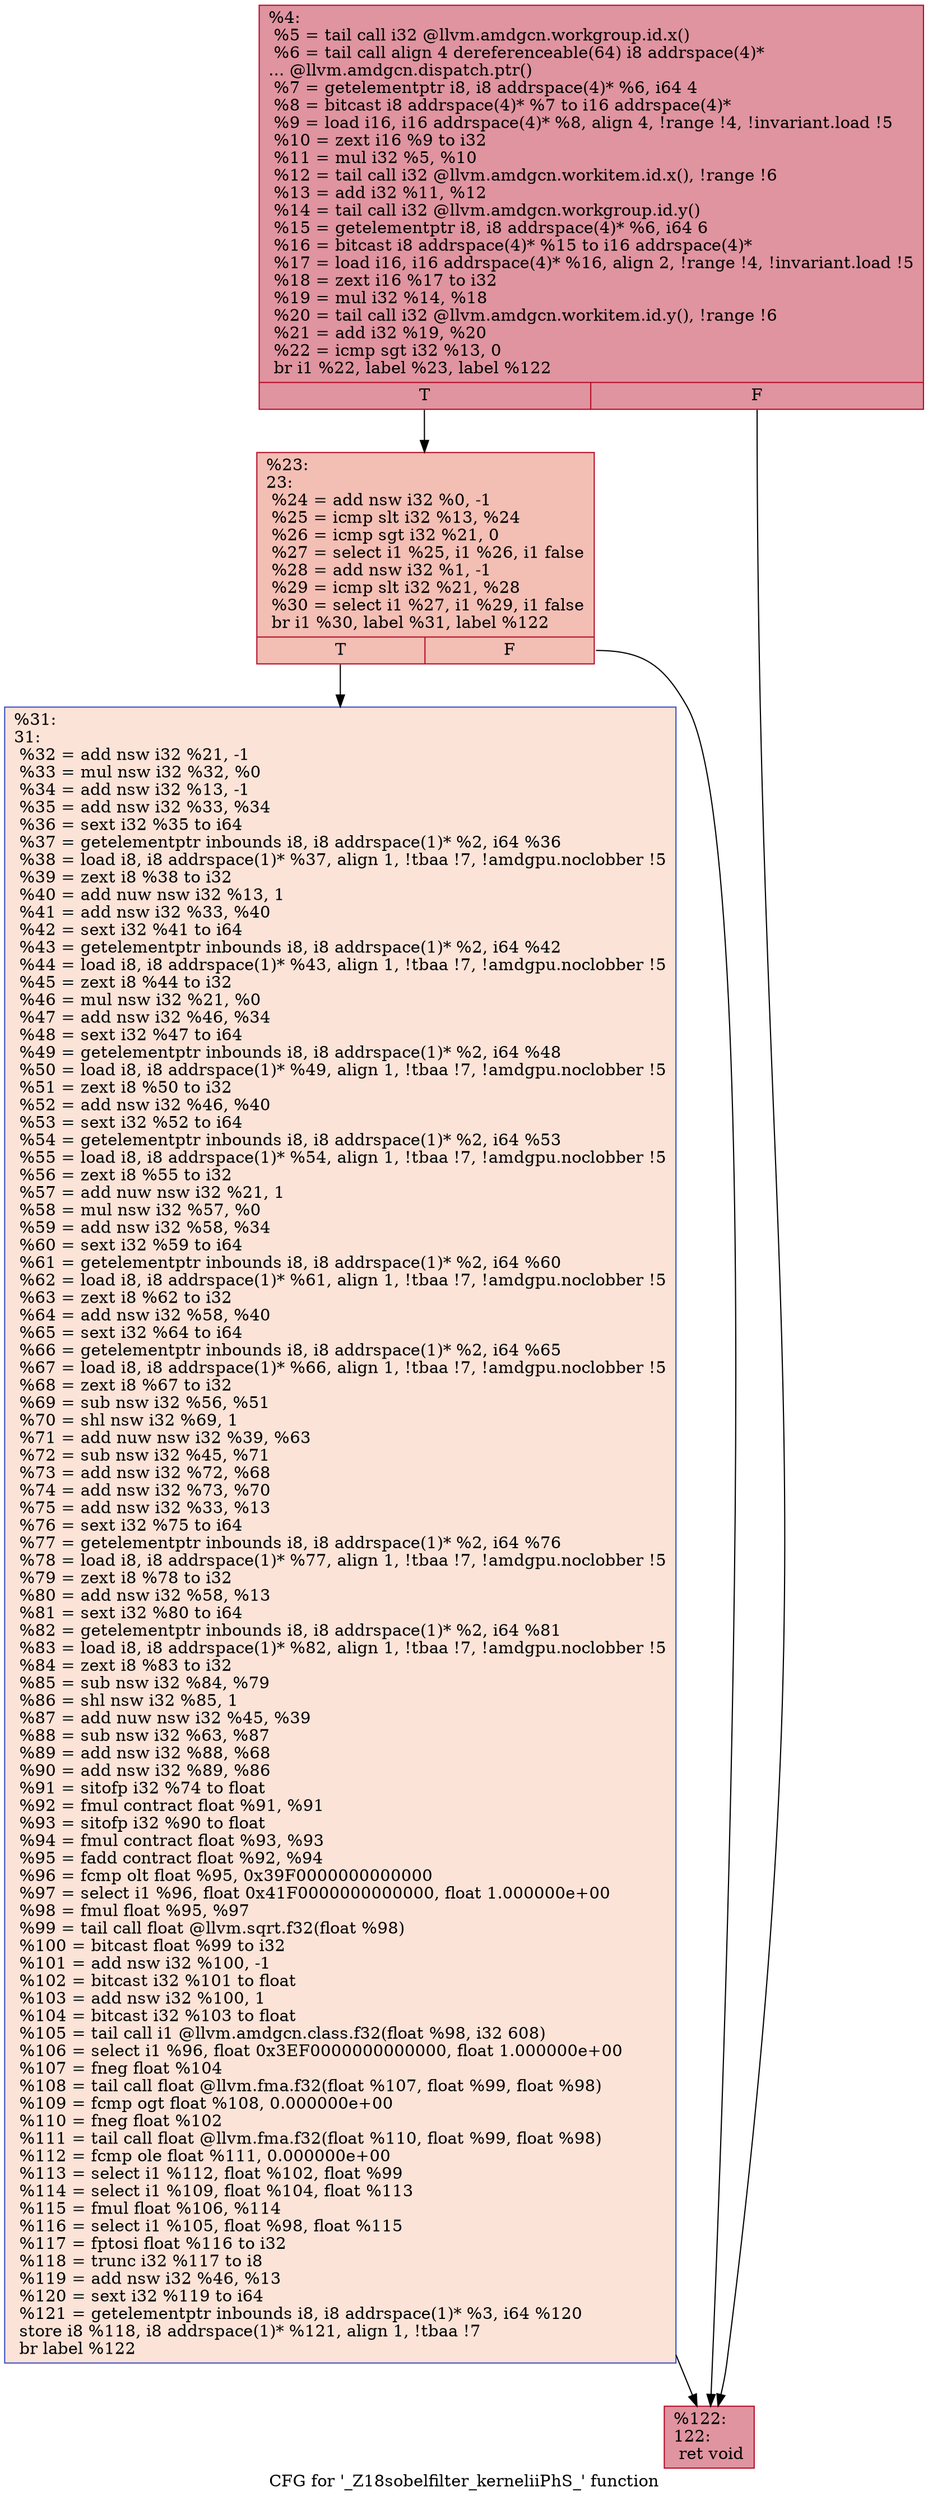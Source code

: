 digraph "CFG for '_Z18sobelfilter_kerneliiPhS_' function" {
	label="CFG for '_Z18sobelfilter_kerneliiPhS_' function";

	Node0x4881360 [shape=record,color="#b70d28ff", style=filled, fillcolor="#b70d2870",label="{%4:\l  %5 = tail call i32 @llvm.amdgcn.workgroup.id.x()\l  %6 = tail call align 4 dereferenceable(64) i8 addrspace(4)*\l... @llvm.amdgcn.dispatch.ptr()\l  %7 = getelementptr i8, i8 addrspace(4)* %6, i64 4\l  %8 = bitcast i8 addrspace(4)* %7 to i16 addrspace(4)*\l  %9 = load i16, i16 addrspace(4)* %8, align 4, !range !4, !invariant.load !5\l  %10 = zext i16 %9 to i32\l  %11 = mul i32 %5, %10\l  %12 = tail call i32 @llvm.amdgcn.workitem.id.x(), !range !6\l  %13 = add i32 %11, %12\l  %14 = tail call i32 @llvm.amdgcn.workgroup.id.y()\l  %15 = getelementptr i8, i8 addrspace(4)* %6, i64 6\l  %16 = bitcast i8 addrspace(4)* %15 to i16 addrspace(4)*\l  %17 = load i16, i16 addrspace(4)* %16, align 2, !range !4, !invariant.load !5\l  %18 = zext i16 %17 to i32\l  %19 = mul i32 %14, %18\l  %20 = tail call i32 @llvm.amdgcn.workitem.id.y(), !range !6\l  %21 = add i32 %19, %20\l  %22 = icmp sgt i32 %13, 0\l  br i1 %22, label %23, label %122\l|{<s0>T|<s1>F}}"];
	Node0x4881360:s0 -> Node0x4884cc0;
	Node0x4881360:s1 -> Node0x4884d50;
	Node0x4884cc0 [shape=record,color="#b70d28ff", style=filled, fillcolor="#e36c5570",label="{%23:\l23:                                               \l  %24 = add nsw i32 %0, -1\l  %25 = icmp slt i32 %13, %24\l  %26 = icmp sgt i32 %21, 0\l  %27 = select i1 %25, i1 %26, i1 false\l  %28 = add nsw i32 %1, -1\l  %29 = icmp slt i32 %21, %28\l  %30 = select i1 %27, i1 %29, i1 false\l  br i1 %30, label %31, label %122\l|{<s0>T|<s1>F}}"];
	Node0x4884cc0:s0 -> Node0x4885320;
	Node0x4884cc0:s1 -> Node0x4884d50;
	Node0x4885320 [shape=record,color="#3d50c3ff", style=filled, fillcolor="#f6bfa670",label="{%31:\l31:                                               \l  %32 = add nsw i32 %21, -1\l  %33 = mul nsw i32 %32, %0\l  %34 = add nsw i32 %13, -1\l  %35 = add nsw i32 %33, %34\l  %36 = sext i32 %35 to i64\l  %37 = getelementptr inbounds i8, i8 addrspace(1)* %2, i64 %36\l  %38 = load i8, i8 addrspace(1)* %37, align 1, !tbaa !7, !amdgpu.noclobber !5\l  %39 = zext i8 %38 to i32\l  %40 = add nuw nsw i32 %13, 1\l  %41 = add nsw i32 %33, %40\l  %42 = sext i32 %41 to i64\l  %43 = getelementptr inbounds i8, i8 addrspace(1)* %2, i64 %42\l  %44 = load i8, i8 addrspace(1)* %43, align 1, !tbaa !7, !amdgpu.noclobber !5\l  %45 = zext i8 %44 to i32\l  %46 = mul nsw i32 %21, %0\l  %47 = add nsw i32 %46, %34\l  %48 = sext i32 %47 to i64\l  %49 = getelementptr inbounds i8, i8 addrspace(1)* %2, i64 %48\l  %50 = load i8, i8 addrspace(1)* %49, align 1, !tbaa !7, !amdgpu.noclobber !5\l  %51 = zext i8 %50 to i32\l  %52 = add nsw i32 %46, %40\l  %53 = sext i32 %52 to i64\l  %54 = getelementptr inbounds i8, i8 addrspace(1)* %2, i64 %53\l  %55 = load i8, i8 addrspace(1)* %54, align 1, !tbaa !7, !amdgpu.noclobber !5\l  %56 = zext i8 %55 to i32\l  %57 = add nuw nsw i32 %21, 1\l  %58 = mul nsw i32 %57, %0\l  %59 = add nsw i32 %58, %34\l  %60 = sext i32 %59 to i64\l  %61 = getelementptr inbounds i8, i8 addrspace(1)* %2, i64 %60\l  %62 = load i8, i8 addrspace(1)* %61, align 1, !tbaa !7, !amdgpu.noclobber !5\l  %63 = zext i8 %62 to i32\l  %64 = add nsw i32 %58, %40\l  %65 = sext i32 %64 to i64\l  %66 = getelementptr inbounds i8, i8 addrspace(1)* %2, i64 %65\l  %67 = load i8, i8 addrspace(1)* %66, align 1, !tbaa !7, !amdgpu.noclobber !5\l  %68 = zext i8 %67 to i32\l  %69 = sub nsw i32 %56, %51\l  %70 = shl nsw i32 %69, 1\l  %71 = add nuw nsw i32 %39, %63\l  %72 = sub nsw i32 %45, %71\l  %73 = add nsw i32 %72, %68\l  %74 = add nsw i32 %73, %70\l  %75 = add nsw i32 %33, %13\l  %76 = sext i32 %75 to i64\l  %77 = getelementptr inbounds i8, i8 addrspace(1)* %2, i64 %76\l  %78 = load i8, i8 addrspace(1)* %77, align 1, !tbaa !7, !amdgpu.noclobber !5\l  %79 = zext i8 %78 to i32\l  %80 = add nsw i32 %58, %13\l  %81 = sext i32 %80 to i64\l  %82 = getelementptr inbounds i8, i8 addrspace(1)* %2, i64 %81\l  %83 = load i8, i8 addrspace(1)* %82, align 1, !tbaa !7, !amdgpu.noclobber !5\l  %84 = zext i8 %83 to i32\l  %85 = sub nsw i32 %84, %79\l  %86 = shl nsw i32 %85, 1\l  %87 = add nuw nsw i32 %45, %39\l  %88 = sub nsw i32 %63, %87\l  %89 = add nsw i32 %88, %68\l  %90 = add nsw i32 %89, %86\l  %91 = sitofp i32 %74 to float\l  %92 = fmul contract float %91, %91\l  %93 = sitofp i32 %90 to float\l  %94 = fmul contract float %93, %93\l  %95 = fadd contract float %92, %94\l  %96 = fcmp olt float %95, 0x39F0000000000000\l  %97 = select i1 %96, float 0x41F0000000000000, float 1.000000e+00\l  %98 = fmul float %95, %97\l  %99 = tail call float @llvm.sqrt.f32(float %98)\l  %100 = bitcast float %99 to i32\l  %101 = add nsw i32 %100, -1\l  %102 = bitcast i32 %101 to float\l  %103 = add nsw i32 %100, 1\l  %104 = bitcast i32 %103 to float\l  %105 = tail call i1 @llvm.amdgcn.class.f32(float %98, i32 608)\l  %106 = select i1 %96, float 0x3EF0000000000000, float 1.000000e+00\l  %107 = fneg float %104\l  %108 = tail call float @llvm.fma.f32(float %107, float %99, float %98)\l  %109 = fcmp ogt float %108, 0.000000e+00\l  %110 = fneg float %102\l  %111 = tail call float @llvm.fma.f32(float %110, float %99, float %98)\l  %112 = fcmp ole float %111, 0.000000e+00\l  %113 = select i1 %112, float %102, float %99\l  %114 = select i1 %109, float %104, float %113\l  %115 = fmul float %106, %114\l  %116 = select i1 %105, float %98, float %115\l  %117 = fptosi float %116 to i32\l  %118 = trunc i32 %117 to i8\l  %119 = add nsw i32 %46, %13\l  %120 = sext i32 %119 to i64\l  %121 = getelementptr inbounds i8, i8 addrspace(1)* %3, i64 %120\l  store i8 %118, i8 addrspace(1)* %121, align 1, !tbaa !7\l  br label %122\l}"];
	Node0x4885320 -> Node0x4884d50;
	Node0x4884d50 [shape=record,color="#b70d28ff", style=filled, fillcolor="#b70d2870",label="{%122:\l122:                                              \l  ret void\l}"];
}
